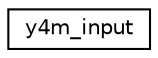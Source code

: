 digraph "Graphical Class Hierarchy"
{
  edge [fontname="Helvetica",fontsize="10",labelfontname="Helvetica",labelfontsize="10"];
  node [fontname="Helvetica",fontsize="10",shape=record];
  rankdir="LR";
  Node1 [label="y4m_input",height=0.2,width=0.4,color="black", fillcolor="white", style="filled",URL="$structy4m__input.html"];
}
